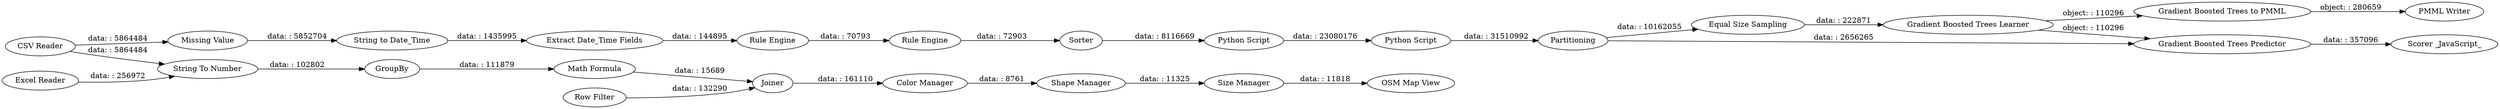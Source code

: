 digraph {
	"3773908578726812629_36" [label="Equal Size Sampling"]
	"3773908578726812629_276" [label="OSM Map View"]
	"3773908578726812629_35" [label=Partitioning]
	"-4906879936934515394_274" [label="String To Number"]
	"2072992082419174249_18" [label="Python Script"]
	"3773908578726812629_33" [label="Gradient Boosted Trees Learner"]
	"3773908578726812629_3" [label="String to Date_Time"]
	"-4906879936934515394_272" [label=Joiner]
	"-4906879936934515394_273" [label=GroupBy]
	"2072992082419174249_19" [label="Python Script"]
	"2072992082419174249_7" [label=Sorter]
	"3773908578726812629_34" [label="Gradient Boosted Trees Predictor"]
	"3773908578726812629_1" [label="CSV Reader"]
	"-4906879936934515394_276" [label="Size Manager"]
	"3773908578726812629_5" [label="Rule Engine"]
	"3773908578726812629_260" [label="Gradient Boosted Trees to PMML"]
	"-4906879936934515394_282" [label="Shape Manager"]
	"3773908578726812629_6" [label="Rule Engine"]
	"3773908578726812629_2" [label="Extract Date_Time Fields"]
	"-4906879936934515394_281" [label="Math Formula"]
	"3773908578726812629_32" [label="PMML Writer"]
	"-4906879936934515394_278" [label="Color Manager"]
	"3773908578726812629_277" [label="Scorer _JavaScript_"]
	"3773908578726812629_281" [label="Excel Reader"]
	"3773908578726812629_262" [label="Missing Value"]
	"-4906879936934515394_283" [label="Row Filter"]
	"2072992082419174249_7" -> "2072992082419174249_18" [label="data: : 8116669"]
	"3773908578726812629_35" -> "3773908578726812629_36" [label="data: : 10162055"]
	"3773908578726812629_34" -> "3773908578726812629_277" [label="data: : 357096"]
	"3773908578726812629_281" -> "-4906879936934515394_274" [label="data: : 256972"]
	"-4906879936934515394_278" -> "-4906879936934515394_282" [label="data: : 8761"]
	"3773908578726812629_33" -> "3773908578726812629_34" [label="object: : 110296"]
	"3773908578726812629_33" -> "3773908578726812629_260" [label="object: : 110296"]
	"3773908578726812629_35" -> "3773908578726812629_34" [label="data: : 2656265"]
	"3773908578726812629_2" -> "3773908578726812629_5" [label="data: : 144895"]
	"3773908578726812629_6" -> "2072992082419174249_7" [label="data: : 72903"]
	"-4906879936934515394_272" -> "-4906879936934515394_278" [label="data: : 161110"]
	"3773908578726812629_1" -> "3773908578726812629_262" [label="data: : 5864484"]
	"2072992082419174249_19" -> "3773908578726812629_35" [label="data: : 31510992"]
	"3773908578726812629_5" -> "3773908578726812629_6" [label="data: : 70793"]
	"3773908578726812629_36" -> "3773908578726812629_33" [label="data: : 222871"]
	"-4906879936934515394_283" -> "-4906879936934515394_272" [label="data: : 132290"]
	"3773908578726812629_1" -> "-4906879936934515394_274" [label="data: : 5864484"]
	"-4906879936934515394_281" -> "-4906879936934515394_272" [label="data: : 15689"]
	"-4906879936934515394_274" -> "-4906879936934515394_273" [label="data: : 102802"]
	"-4906879936934515394_276" -> "3773908578726812629_276" [label="data: : 11818"]
	"3773908578726812629_260" -> "3773908578726812629_32" [label="object: : 280659"]
	"2072992082419174249_18" -> "2072992082419174249_19" [label="data: : 23080176"]
	"3773908578726812629_3" -> "3773908578726812629_2" [label="data: : 1435995"]
	"-4906879936934515394_282" -> "-4906879936934515394_276" [label="data: : 11325"]
	"-4906879936934515394_273" -> "-4906879936934515394_281" [label="data: : 111879"]
	"3773908578726812629_262" -> "3773908578726812629_3" [label="data: : 5852704"]
	rankdir=LR
}
